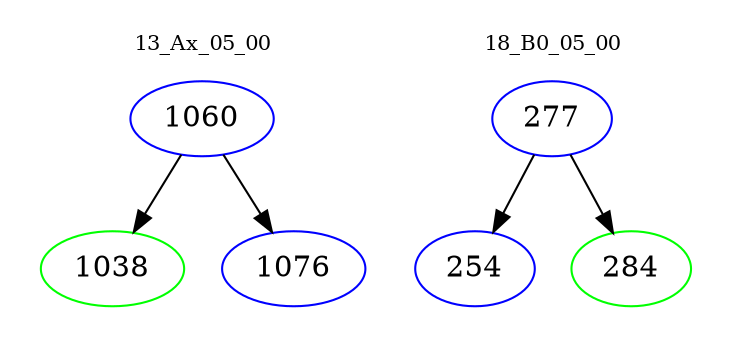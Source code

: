 digraph{
subgraph cluster_0 {
color = white
label = "13_Ax_05_00";
fontsize=10;
T0_1060 [label="1060", color="blue"]
T0_1060 -> T0_1038 [color="black"]
T0_1038 [label="1038", color="green"]
T0_1060 -> T0_1076 [color="black"]
T0_1076 [label="1076", color="blue"]
}
subgraph cluster_1 {
color = white
label = "18_B0_05_00";
fontsize=10;
T1_277 [label="277", color="blue"]
T1_277 -> T1_254 [color="black"]
T1_254 [label="254", color="blue"]
T1_277 -> T1_284 [color="black"]
T1_284 [label="284", color="green"]
}
}
